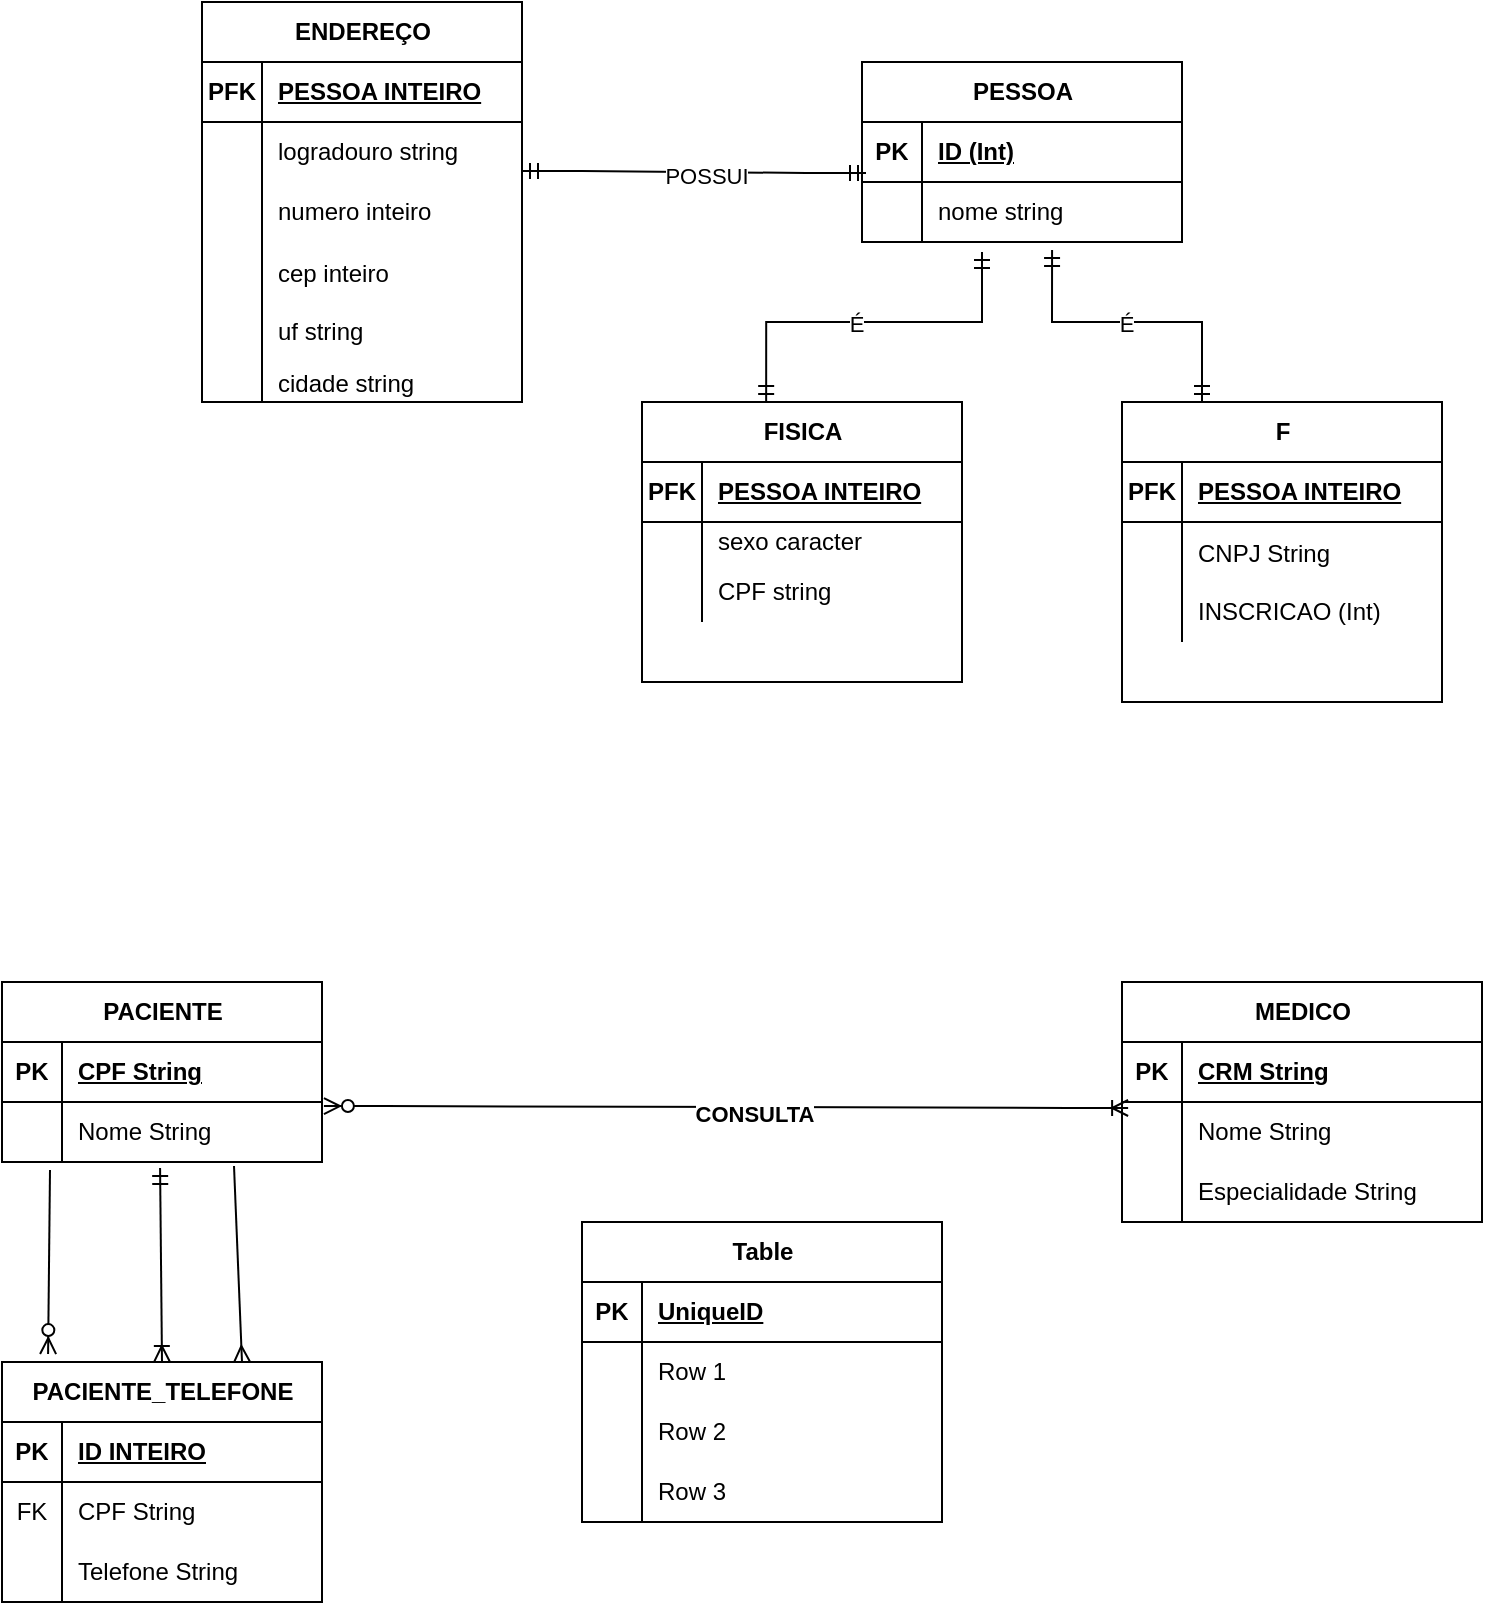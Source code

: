 <mxfile version="21.7.2" type="github">
  <diagram name="Página-1" id="itzSCBxukTbNSea_1x1B">
    <mxGraphModel dx="880" dy="446" grid="1" gridSize="10" guides="1" tooltips="1" connect="1" arrows="1" fold="1" page="1" pageScale="1" pageWidth="827" pageHeight="1169" math="0" shadow="0">
      <root>
        <mxCell id="0" />
        <mxCell id="1" parent="0" />
        <mxCell id="-SQ4wAe8xWoOGI1UiLiL-1" value="ENDEREÇO" style="shape=table;startSize=30;container=1;collapsible=1;childLayout=tableLayout;fixedRows=1;rowLines=0;fontStyle=1;align=center;resizeLast=1;html=1;" parent="1" vertex="1">
          <mxGeometry x="140" y="200" width="160" height="200" as="geometry" />
        </mxCell>
        <mxCell id="-SQ4wAe8xWoOGI1UiLiL-74" value="" style="shape=tableRow;horizontal=0;startSize=0;swimlaneHead=0;swimlaneBody=0;fillColor=none;collapsible=0;dropTarget=0;points=[[0,0.5],[1,0.5]];portConstraint=eastwest;top=0;left=0;right=0;bottom=1;" parent="-SQ4wAe8xWoOGI1UiLiL-1" vertex="1">
          <mxGeometry y="30" width="160" height="30" as="geometry" />
        </mxCell>
        <mxCell id="-SQ4wAe8xWoOGI1UiLiL-75" value="PFK" style="shape=partialRectangle;connectable=0;fillColor=none;top=0;left=0;bottom=0;right=0;fontStyle=1;overflow=hidden;whiteSpace=wrap;html=1;" parent="-SQ4wAe8xWoOGI1UiLiL-74" vertex="1">
          <mxGeometry width="30" height="30" as="geometry">
            <mxRectangle width="30" height="30" as="alternateBounds" />
          </mxGeometry>
        </mxCell>
        <mxCell id="-SQ4wAe8xWoOGI1UiLiL-76" value="PESSOA INTEIRO" style="shape=partialRectangle;connectable=0;fillColor=none;top=0;left=0;bottom=0;right=0;align=left;spacingLeft=6;fontStyle=5;overflow=hidden;whiteSpace=wrap;html=1;" parent="-SQ4wAe8xWoOGI1UiLiL-74" vertex="1">
          <mxGeometry x="30" width="130" height="30" as="geometry">
            <mxRectangle width="130" height="30" as="alternateBounds" />
          </mxGeometry>
        </mxCell>
        <mxCell id="-SQ4wAe8xWoOGI1UiLiL-5" value="" style="shape=tableRow;horizontal=0;startSize=0;swimlaneHead=0;swimlaneBody=0;fillColor=none;collapsible=0;dropTarget=0;points=[[0,0.5],[1,0.5]];portConstraint=eastwest;top=0;left=0;right=0;bottom=0;" parent="-SQ4wAe8xWoOGI1UiLiL-1" vertex="1">
          <mxGeometry y="60" width="160" height="30" as="geometry" />
        </mxCell>
        <mxCell id="-SQ4wAe8xWoOGI1UiLiL-6" value="" style="shape=partialRectangle;connectable=0;fillColor=none;top=0;left=0;bottom=0;right=0;editable=1;overflow=hidden;whiteSpace=wrap;html=1;" parent="-SQ4wAe8xWoOGI1UiLiL-5" vertex="1">
          <mxGeometry width="30" height="30" as="geometry">
            <mxRectangle width="30" height="30" as="alternateBounds" />
          </mxGeometry>
        </mxCell>
        <mxCell id="-SQ4wAe8xWoOGI1UiLiL-7" value="logradouro string" style="shape=partialRectangle;connectable=0;fillColor=none;top=0;left=0;bottom=0;right=0;align=left;spacingLeft=6;overflow=hidden;whiteSpace=wrap;html=1;" parent="-SQ4wAe8xWoOGI1UiLiL-5" vertex="1">
          <mxGeometry x="30" width="130" height="30" as="geometry">
            <mxRectangle width="130" height="30" as="alternateBounds" />
          </mxGeometry>
        </mxCell>
        <mxCell id="-SQ4wAe8xWoOGI1UiLiL-8" value="" style="shape=tableRow;horizontal=0;startSize=0;swimlaneHead=0;swimlaneBody=0;fillColor=none;collapsible=0;dropTarget=0;points=[[0,0.5],[1,0.5]];portConstraint=eastwest;top=0;left=0;right=0;bottom=0;" parent="-SQ4wAe8xWoOGI1UiLiL-1" vertex="1">
          <mxGeometry y="90" width="160" height="30" as="geometry" />
        </mxCell>
        <mxCell id="-SQ4wAe8xWoOGI1UiLiL-9" value="" style="shape=partialRectangle;connectable=0;fillColor=none;top=0;left=0;bottom=0;right=0;editable=1;overflow=hidden;whiteSpace=wrap;html=1;" parent="-SQ4wAe8xWoOGI1UiLiL-8" vertex="1">
          <mxGeometry width="30" height="30" as="geometry">
            <mxRectangle width="30" height="30" as="alternateBounds" />
          </mxGeometry>
        </mxCell>
        <mxCell id="-SQ4wAe8xWoOGI1UiLiL-10" value="numero inteiro" style="shape=partialRectangle;connectable=0;fillColor=none;top=0;left=0;bottom=0;right=0;align=left;spacingLeft=6;overflow=hidden;whiteSpace=wrap;html=1;" parent="-SQ4wAe8xWoOGI1UiLiL-8" vertex="1">
          <mxGeometry x="30" width="130" height="30" as="geometry">
            <mxRectangle width="130" height="30" as="alternateBounds" />
          </mxGeometry>
        </mxCell>
        <mxCell id="-SQ4wAe8xWoOGI1UiLiL-14" value="" style="shape=tableRow;horizontal=0;startSize=0;swimlaneHead=0;swimlaneBody=0;fillColor=none;collapsible=0;dropTarget=0;points=[[0,0.5],[1,0.5]];portConstraint=eastwest;top=0;left=0;right=0;bottom=0;" parent="-SQ4wAe8xWoOGI1UiLiL-1" vertex="1">
          <mxGeometry y="120" width="160" height="30" as="geometry" />
        </mxCell>
        <mxCell id="-SQ4wAe8xWoOGI1UiLiL-15" value="" style="shape=partialRectangle;connectable=0;fillColor=none;top=0;left=0;bottom=0;right=0;editable=1;overflow=hidden;" parent="-SQ4wAe8xWoOGI1UiLiL-14" vertex="1">
          <mxGeometry width="30" height="30" as="geometry">
            <mxRectangle width="30" height="30" as="alternateBounds" />
          </mxGeometry>
        </mxCell>
        <mxCell id="-SQ4wAe8xWoOGI1UiLiL-16" value="cep inteiro" style="shape=partialRectangle;connectable=0;fillColor=none;top=0;left=0;bottom=0;right=0;align=left;spacingLeft=6;overflow=hidden;" parent="-SQ4wAe8xWoOGI1UiLiL-14" vertex="1">
          <mxGeometry x="30" width="130" height="30" as="geometry">
            <mxRectangle width="130" height="30" as="alternateBounds" />
          </mxGeometry>
        </mxCell>
        <mxCell id="-SQ4wAe8xWoOGI1UiLiL-11" value="" style="shape=tableRow;horizontal=0;startSize=0;swimlaneHead=0;swimlaneBody=0;fillColor=none;collapsible=0;dropTarget=0;points=[[0,0.5],[1,0.5]];portConstraint=eastwest;top=0;left=0;right=0;bottom=0;" parent="-SQ4wAe8xWoOGI1UiLiL-1" vertex="1">
          <mxGeometry y="150" width="160" height="30" as="geometry" />
        </mxCell>
        <mxCell id="-SQ4wAe8xWoOGI1UiLiL-12" value="" style="shape=partialRectangle;connectable=0;fillColor=none;top=0;left=0;bottom=0;right=0;editable=1;overflow=hidden;whiteSpace=wrap;html=1;" parent="-SQ4wAe8xWoOGI1UiLiL-11" vertex="1">
          <mxGeometry width="30" height="30" as="geometry">
            <mxRectangle width="30" height="30" as="alternateBounds" />
          </mxGeometry>
        </mxCell>
        <mxCell id="-SQ4wAe8xWoOGI1UiLiL-13" value="uf string" style="shape=partialRectangle;connectable=0;fillColor=none;top=0;left=0;bottom=0;right=0;align=left;spacingLeft=6;overflow=hidden;whiteSpace=wrap;html=1;" parent="-SQ4wAe8xWoOGI1UiLiL-11" vertex="1">
          <mxGeometry x="30" width="130" height="30" as="geometry">
            <mxRectangle width="130" height="30" as="alternateBounds" />
          </mxGeometry>
        </mxCell>
        <mxCell id="-SQ4wAe8xWoOGI1UiLiL-17" value="" style="shape=tableRow;horizontal=0;startSize=0;swimlaneHead=0;swimlaneBody=0;fillColor=none;collapsible=0;dropTarget=0;points=[[0,0.5],[1,0.5]];portConstraint=eastwest;top=0;left=0;right=0;bottom=0;" parent="-SQ4wAe8xWoOGI1UiLiL-1" vertex="1">
          <mxGeometry y="180" width="160" height="20" as="geometry" />
        </mxCell>
        <mxCell id="-SQ4wAe8xWoOGI1UiLiL-18" value="" style="shape=partialRectangle;connectable=0;fillColor=none;top=0;left=0;bottom=0;right=0;editable=1;overflow=hidden;" parent="-SQ4wAe8xWoOGI1UiLiL-17" vertex="1">
          <mxGeometry width="30" height="20" as="geometry">
            <mxRectangle width="30" height="20" as="alternateBounds" />
          </mxGeometry>
        </mxCell>
        <mxCell id="-SQ4wAe8xWoOGI1UiLiL-19" value="cidade string" style="shape=partialRectangle;connectable=0;fillColor=none;top=0;left=0;bottom=0;right=0;align=left;spacingLeft=6;overflow=hidden;" parent="-SQ4wAe8xWoOGI1UiLiL-17" vertex="1">
          <mxGeometry x="30" width="130" height="20" as="geometry">
            <mxRectangle width="130" height="20" as="alternateBounds" />
          </mxGeometry>
        </mxCell>
        <mxCell id="-SQ4wAe8xWoOGI1UiLiL-20" value="PESSOA" style="shape=table;startSize=30;container=1;collapsible=1;childLayout=tableLayout;fixedRows=1;rowLines=0;fontStyle=1;align=center;resizeLast=1;html=1;" parent="1" vertex="1">
          <mxGeometry x="470" y="230" width="160" height="90" as="geometry" />
        </mxCell>
        <mxCell id="-SQ4wAe8xWoOGI1UiLiL-21" value="" style="shape=tableRow;horizontal=0;startSize=0;swimlaneHead=0;swimlaneBody=0;fillColor=none;collapsible=0;dropTarget=0;points=[[0,0.5],[1,0.5]];portConstraint=eastwest;top=0;left=0;right=0;bottom=1;" parent="-SQ4wAe8xWoOGI1UiLiL-20" vertex="1">
          <mxGeometry y="30" width="160" height="30" as="geometry" />
        </mxCell>
        <mxCell id="-SQ4wAe8xWoOGI1UiLiL-22" value="PK" style="shape=partialRectangle;connectable=0;fillColor=none;top=0;left=0;bottom=0;right=0;fontStyle=1;overflow=hidden;whiteSpace=wrap;html=1;" parent="-SQ4wAe8xWoOGI1UiLiL-21" vertex="1">
          <mxGeometry width="30" height="30" as="geometry">
            <mxRectangle width="30" height="30" as="alternateBounds" />
          </mxGeometry>
        </mxCell>
        <mxCell id="-SQ4wAe8xWoOGI1UiLiL-23" value="ID (Int)" style="shape=partialRectangle;connectable=0;fillColor=none;top=0;left=0;bottom=0;right=0;align=left;spacingLeft=6;fontStyle=5;overflow=hidden;whiteSpace=wrap;html=1;" parent="-SQ4wAe8xWoOGI1UiLiL-21" vertex="1">
          <mxGeometry x="30" width="130" height="30" as="geometry">
            <mxRectangle width="130" height="30" as="alternateBounds" />
          </mxGeometry>
        </mxCell>
        <mxCell id="-SQ4wAe8xWoOGI1UiLiL-27" value="" style="shape=tableRow;horizontal=0;startSize=0;swimlaneHead=0;swimlaneBody=0;fillColor=none;collapsible=0;dropTarget=0;points=[[0,0.5],[1,0.5]];portConstraint=eastwest;top=0;left=0;right=0;bottom=0;" parent="-SQ4wAe8xWoOGI1UiLiL-20" vertex="1">
          <mxGeometry y="60" width="160" height="30" as="geometry" />
        </mxCell>
        <mxCell id="-SQ4wAe8xWoOGI1UiLiL-28" value="" style="shape=partialRectangle;connectable=0;fillColor=none;top=0;left=0;bottom=0;right=0;editable=1;overflow=hidden;whiteSpace=wrap;html=1;" parent="-SQ4wAe8xWoOGI1UiLiL-27" vertex="1">
          <mxGeometry width="30" height="30" as="geometry">
            <mxRectangle width="30" height="30" as="alternateBounds" />
          </mxGeometry>
        </mxCell>
        <mxCell id="-SQ4wAe8xWoOGI1UiLiL-29" value="nome string" style="shape=partialRectangle;connectable=0;fillColor=none;top=0;left=0;bottom=0;right=0;align=left;spacingLeft=6;overflow=hidden;whiteSpace=wrap;html=1;" parent="-SQ4wAe8xWoOGI1UiLiL-27" vertex="1">
          <mxGeometry x="30" width="130" height="30" as="geometry">
            <mxRectangle width="130" height="30" as="alternateBounds" />
          </mxGeometry>
        </mxCell>
        <mxCell id="-SQ4wAe8xWoOGI1UiLiL-33" value="FISICA" style="shape=table;startSize=30;container=1;collapsible=1;childLayout=tableLayout;fixedRows=1;rowLines=0;fontStyle=1;align=center;resizeLast=1;html=1;" parent="1" vertex="1">
          <mxGeometry x="360" y="400" width="160" height="140" as="geometry" />
        </mxCell>
        <mxCell id="-SQ4wAe8xWoOGI1UiLiL-67" value="" style="shape=tableRow;horizontal=0;startSize=0;swimlaneHead=0;swimlaneBody=0;fillColor=none;collapsible=0;dropTarget=0;points=[[0,0.5],[1,0.5]];portConstraint=eastwest;top=0;left=0;right=0;bottom=1;" parent="-SQ4wAe8xWoOGI1UiLiL-33" vertex="1">
          <mxGeometry y="30" width="160" height="30" as="geometry" />
        </mxCell>
        <mxCell id="-SQ4wAe8xWoOGI1UiLiL-68" value="PFK" style="shape=partialRectangle;connectable=0;fillColor=none;top=0;left=0;bottom=0;right=0;fontStyle=1;overflow=hidden;whiteSpace=wrap;html=1;" parent="-SQ4wAe8xWoOGI1UiLiL-67" vertex="1">
          <mxGeometry width="30" height="30" as="geometry">
            <mxRectangle width="30" height="30" as="alternateBounds" />
          </mxGeometry>
        </mxCell>
        <mxCell id="-SQ4wAe8xWoOGI1UiLiL-69" value="PESSOA INTEIRO" style="shape=partialRectangle;connectable=0;fillColor=none;top=0;left=0;bottom=0;right=0;align=left;spacingLeft=6;fontStyle=5;overflow=hidden;whiteSpace=wrap;html=1;" parent="-SQ4wAe8xWoOGI1UiLiL-67" vertex="1">
          <mxGeometry x="30" width="130" height="30" as="geometry">
            <mxRectangle width="130" height="30" as="alternateBounds" />
          </mxGeometry>
        </mxCell>
        <mxCell id="-SQ4wAe8xWoOGI1UiLiL-37" value="" style="shape=tableRow;horizontal=0;startSize=0;swimlaneHead=0;swimlaneBody=0;fillColor=none;collapsible=0;dropTarget=0;points=[[0,0.5],[1,0.5]];portConstraint=eastwest;top=0;left=0;right=0;bottom=0;" parent="-SQ4wAe8xWoOGI1UiLiL-33" vertex="1">
          <mxGeometry y="60" width="160" height="20" as="geometry" />
        </mxCell>
        <mxCell id="-SQ4wAe8xWoOGI1UiLiL-38" value="" style="shape=partialRectangle;connectable=0;fillColor=none;top=0;left=0;bottom=0;right=0;editable=1;overflow=hidden;whiteSpace=wrap;html=1;" parent="-SQ4wAe8xWoOGI1UiLiL-37" vertex="1">
          <mxGeometry width="30" height="20" as="geometry">
            <mxRectangle width="30" height="20" as="alternateBounds" />
          </mxGeometry>
        </mxCell>
        <mxCell id="-SQ4wAe8xWoOGI1UiLiL-39" value="sexo caracter" style="shape=partialRectangle;connectable=0;fillColor=none;top=0;left=0;bottom=0;right=0;align=left;spacingLeft=6;overflow=hidden;whiteSpace=wrap;html=1;" parent="-SQ4wAe8xWoOGI1UiLiL-37" vertex="1">
          <mxGeometry x="30" width="130" height="20" as="geometry">
            <mxRectangle width="130" height="20" as="alternateBounds" />
          </mxGeometry>
        </mxCell>
        <mxCell id="-SQ4wAe8xWoOGI1UiLiL-40" value="" style="shape=tableRow;horizontal=0;startSize=0;swimlaneHead=0;swimlaneBody=0;fillColor=none;collapsible=0;dropTarget=0;points=[[0,0.5],[1,0.5]];portConstraint=eastwest;top=0;left=0;right=0;bottom=0;" parent="-SQ4wAe8xWoOGI1UiLiL-33" vertex="1">
          <mxGeometry y="80" width="160" height="30" as="geometry" />
        </mxCell>
        <mxCell id="-SQ4wAe8xWoOGI1UiLiL-41" value="" style="shape=partialRectangle;connectable=0;fillColor=none;top=0;left=0;bottom=0;right=0;editable=1;overflow=hidden;whiteSpace=wrap;html=1;" parent="-SQ4wAe8xWoOGI1UiLiL-40" vertex="1">
          <mxGeometry width="30" height="30" as="geometry">
            <mxRectangle width="30" height="30" as="alternateBounds" />
          </mxGeometry>
        </mxCell>
        <mxCell id="-SQ4wAe8xWoOGI1UiLiL-42" value="CPF string" style="shape=partialRectangle;connectable=0;fillColor=none;top=0;left=0;bottom=0;right=0;align=left;spacingLeft=6;overflow=hidden;whiteSpace=wrap;html=1;" parent="-SQ4wAe8xWoOGI1UiLiL-40" vertex="1">
          <mxGeometry x="30" width="130" height="30" as="geometry">
            <mxRectangle width="130" height="30" as="alternateBounds" />
          </mxGeometry>
        </mxCell>
        <mxCell id="-SQ4wAe8xWoOGI1UiLiL-46" value="F" style="shape=table;startSize=30;container=1;collapsible=1;childLayout=tableLayout;fixedRows=1;rowLines=0;fontStyle=1;align=center;resizeLast=1;html=1;" parent="1" vertex="1">
          <mxGeometry x="600" y="400" width="160" height="150" as="geometry" />
        </mxCell>
        <mxCell id="-SQ4wAe8xWoOGI1UiLiL-71" value="" style="shape=tableRow;horizontal=0;startSize=0;swimlaneHead=0;swimlaneBody=0;fillColor=none;collapsible=0;dropTarget=0;points=[[0,0.5],[1,0.5]];portConstraint=eastwest;top=0;left=0;right=0;bottom=1;" parent="-SQ4wAe8xWoOGI1UiLiL-46" vertex="1">
          <mxGeometry y="30" width="160" height="30" as="geometry" />
        </mxCell>
        <mxCell id="-SQ4wAe8xWoOGI1UiLiL-72" value="PFK" style="shape=partialRectangle;connectable=0;fillColor=none;top=0;left=0;bottom=0;right=0;fontStyle=1;overflow=hidden;whiteSpace=wrap;html=1;" parent="-SQ4wAe8xWoOGI1UiLiL-71" vertex="1">
          <mxGeometry width="30" height="30" as="geometry">
            <mxRectangle width="30" height="30" as="alternateBounds" />
          </mxGeometry>
        </mxCell>
        <mxCell id="-SQ4wAe8xWoOGI1UiLiL-73" value="PESSOA INTEIRO" style="shape=partialRectangle;connectable=0;fillColor=none;top=0;left=0;bottom=0;right=0;align=left;spacingLeft=6;fontStyle=5;overflow=hidden;whiteSpace=wrap;html=1;" parent="-SQ4wAe8xWoOGI1UiLiL-71" vertex="1">
          <mxGeometry x="30" width="130" height="30" as="geometry">
            <mxRectangle width="130" height="30" as="alternateBounds" />
          </mxGeometry>
        </mxCell>
        <mxCell id="-SQ4wAe8xWoOGI1UiLiL-63" value="" style="shape=tableRow;horizontal=0;startSize=0;swimlaneHead=0;swimlaneBody=0;fillColor=none;collapsible=0;dropTarget=0;points=[[0,0.5],[1,0.5]];portConstraint=eastwest;top=0;left=0;right=0;bottom=0;" parent="-SQ4wAe8xWoOGI1UiLiL-46" vertex="1">
          <mxGeometry y="60" width="160" height="30" as="geometry" />
        </mxCell>
        <mxCell id="-SQ4wAe8xWoOGI1UiLiL-64" value="" style="shape=partialRectangle;connectable=0;fillColor=none;top=0;left=0;bottom=0;right=0;editable=1;overflow=hidden;" parent="-SQ4wAe8xWoOGI1UiLiL-63" vertex="1">
          <mxGeometry width="30" height="30" as="geometry">
            <mxRectangle width="30" height="30" as="alternateBounds" />
          </mxGeometry>
        </mxCell>
        <mxCell id="-SQ4wAe8xWoOGI1UiLiL-65" value="CNPJ String" style="shape=partialRectangle;connectable=0;fillColor=none;top=0;left=0;bottom=0;right=0;align=left;spacingLeft=6;overflow=hidden;" parent="-SQ4wAe8xWoOGI1UiLiL-63" vertex="1">
          <mxGeometry x="30" width="130" height="30" as="geometry">
            <mxRectangle width="130" height="30" as="alternateBounds" />
          </mxGeometry>
        </mxCell>
        <mxCell id="-SQ4wAe8xWoOGI1UiLiL-50" value="" style="shape=tableRow;horizontal=0;startSize=0;swimlaneHead=0;swimlaneBody=0;fillColor=none;collapsible=0;dropTarget=0;points=[[0,0.5],[1,0.5]];portConstraint=eastwest;top=0;left=0;right=0;bottom=0;" parent="-SQ4wAe8xWoOGI1UiLiL-46" vertex="1">
          <mxGeometry y="90" width="160" height="30" as="geometry" />
        </mxCell>
        <mxCell id="-SQ4wAe8xWoOGI1UiLiL-51" value="" style="shape=partialRectangle;connectable=0;fillColor=none;top=0;left=0;bottom=0;right=0;editable=1;overflow=hidden;whiteSpace=wrap;html=1;" parent="-SQ4wAe8xWoOGI1UiLiL-50" vertex="1">
          <mxGeometry width="30" height="30" as="geometry">
            <mxRectangle width="30" height="30" as="alternateBounds" />
          </mxGeometry>
        </mxCell>
        <mxCell id="-SQ4wAe8xWoOGI1UiLiL-52" value="INSCRICAO (Int)" style="shape=partialRectangle;connectable=0;fillColor=none;top=0;left=0;bottom=0;right=0;align=left;spacingLeft=6;overflow=hidden;whiteSpace=wrap;html=1;" parent="-SQ4wAe8xWoOGI1UiLiL-50" vertex="1">
          <mxGeometry x="30" width="130" height="30" as="geometry">
            <mxRectangle width="130" height="30" as="alternateBounds" />
          </mxGeometry>
        </mxCell>
        <mxCell id="-SQ4wAe8xWoOGI1UiLiL-59" value="" style="edgeStyle=entityRelationEdgeStyle;fontSize=12;html=1;endArrow=ERmandOne;startArrow=ERmandOne;rounded=0;exitX=1.031;exitY=0.733;exitDx=0;exitDy=0;exitPerimeter=0;entryX=-0.019;entryY=0.767;entryDx=0;entryDy=0;entryPerimeter=0;" parent="1" edge="1">
          <mxGeometry width="100" height="100" relative="1" as="geometry">
            <mxPoint x="300.0" y="284.49" as="sourcePoint" />
            <mxPoint x="472.0" y="285.51" as="targetPoint" />
          </mxGeometry>
        </mxCell>
        <mxCell id="-SQ4wAe8xWoOGI1UiLiL-60" value="POSSUI" style="edgeLabel;html=1;align=center;verticalAlign=middle;resizable=0;points=[];" parent="-SQ4wAe8xWoOGI1UiLiL-59" vertex="1" connectable="0">
          <mxGeometry x="0.07" y="-2" relative="1" as="geometry">
            <mxPoint as="offset" />
          </mxGeometry>
        </mxCell>
        <mxCell id="-SQ4wAe8xWoOGI1UiLiL-61" value="" style="edgeStyle=orthogonalEdgeStyle;fontSize=12;html=1;endArrow=ERmandOne;startArrow=ERmandOne;rounded=0;exitX=0.388;exitY=-0.012;exitDx=0;exitDy=0;exitPerimeter=0;entryX=0.369;entryY=1.133;entryDx=0;entryDy=0;entryPerimeter=0;" parent="1" edge="1">
          <mxGeometry width="100" height="100" relative="1" as="geometry">
            <mxPoint x="422.08" y="400.0" as="sourcePoint" />
            <mxPoint x="529.04" y="324.95" as="targetPoint" />
            <Array as="points">
              <mxPoint x="422" y="360" />
              <mxPoint x="530" y="360" />
            </Array>
          </mxGeometry>
        </mxCell>
        <mxCell id="-SQ4wAe8xWoOGI1UiLiL-77" value="É" style="edgeLabel;html=1;align=center;verticalAlign=middle;resizable=0;points=[];" parent="-SQ4wAe8xWoOGI1UiLiL-61" vertex="1" connectable="0">
          <mxGeometry x="-0.083" y="-1" relative="1" as="geometry">
            <mxPoint as="offset" />
          </mxGeometry>
        </mxCell>
        <mxCell id="-SQ4wAe8xWoOGI1UiLiL-62" value="" style="edgeStyle=orthogonalEdgeStyle;fontSize=12;html=1;endArrow=ERmandOne;startArrow=ERmandOne;rounded=0;exitX=0.25;exitY=0;exitDx=0;exitDy=0;entryX=0.594;entryY=1.133;entryDx=0;entryDy=0;entryPerimeter=0;" parent="1" source="-SQ4wAe8xWoOGI1UiLiL-46" target="-SQ4wAe8xWoOGI1UiLiL-27" edge="1">
          <mxGeometry width="100" height="100" relative="1" as="geometry">
            <mxPoint x="630" y="380" as="sourcePoint" />
            <mxPoint x="730" y="280" as="targetPoint" />
            <Array as="points">
              <mxPoint x="640" y="360" />
              <mxPoint x="565" y="360" />
            </Array>
          </mxGeometry>
        </mxCell>
        <mxCell id="-SQ4wAe8xWoOGI1UiLiL-78" value="É" style="edgeLabel;html=1;align=center;verticalAlign=middle;resizable=0;points=[];" parent="-SQ4wAe8xWoOGI1UiLiL-62" vertex="1" connectable="0">
          <mxGeometry x="0.033" y="1" relative="1" as="geometry">
            <mxPoint as="offset" />
          </mxGeometry>
        </mxCell>
        <mxCell id="VukIGyCRntt_mb63dpNY-1" value="PACIENTE" style="shape=table;startSize=30;container=1;collapsible=1;childLayout=tableLayout;fixedRows=1;rowLines=0;fontStyle=1;align=center;resizeLast=1;html=1;" vertex="1" parent="1">
          <mxGeometry x="40" y="690" width="160" height="90" as="geometry" />
        </mxCell>
        <mxCell id="VukIGyCRntt_mb63dpNY-2" value="" style="shape=tableRow;horizontal=0;startSize=0;swimlaneHead=0;swimlaneBody=0;fillColor=none;collapsible=0;dropTarget=0;points=[[0,0.5],[1,0.5]];portConstraint=eastwest;top=0;left=0;right=0;bottom=1;" vertex="1" parent="VukIGyCRntt_mb63dpNY-1">
          <mxGeometry y="30" width="160" height="30" as="geometry" />
        </mxCell>
        <mxCell id="VukIGyCRntt_mb63dpNY-3" value="PK" style="shape=partialRectangle;connectable=0;fillColor=none;top=0;left=0;bottom=0;right=0;fontStyle=1;overflow=hidden;whiteSpace=wrap;html=1;" vertex="1" parent="VukIGyCRntt_mb63dpNY-2">
          <mxGeometry width="30" height="30" as="geometry">
            <mxRectangle width="30" height="30" as="alternateBounds" />
          </mxGeometry>
        </mxCell>
        <mxCell id="VukIGyCRntt_mb63dpNY-4" value="CPF String" style="shape=partialRectangle;connectable=0;fillColor=none;top=0;left=0;bottom=0;right=0;align=left;spacingLeft=6;fontStyle=5;overflow=hidden;whiteSpace=wrap;html=1;" vertex="1" parent="VukIGyCRntt_mb63dpNY-2">
          <mxGeometry x="30" width="130" height="30" as="geometry">
            <mxRectangle width="130" height="30" as="alternateBounds" />
          </mxGeometry>
        </mxCell>
        <mxCell id="VukIGyCRntt_mb63dpNY-5" value="" style="shape=tableRow;horizontal=0;startSize=0;swimlaneHead=0;swimlaneBody=0;fillColor=none;collapsible=0;dropTarget=0;points=[[0,0.5],[1,0.5]];portConstraint=eastwest;top=0;left=0;right=0;bottom=0;" vertex="1" parent="VukIGyCRntt_mb63dpNY-1">
          <mxGeometry y="60" width="160" height="30" as="geometry" />
        </mxCell>
        <mxCell id="VukIGyCRntt_mb63dpNY-6" value="" style="shape=partialRectangle;connectable=0;fillColor=none;top=0;left=0;bottom=0;right=0;editable=1;overflow=hidden;whiteSpace=wrap;html=1;" vertex="1" parent="VukIGyCRntt_mb63dpNY-5">
          <mxGeometry width="30" height="30" as="geometry">
            <mxRectangle width="30" height="30" as="alternateBounds" />
          </mxGeometry>
        </mxCell>
        <mxCell id="VukIGyCRntt_mb63dpNY-7" value="Nome String" style="shape=partialRectangle;connectable=0;fillColor=none;top=0;left=0;bottom=0;right=0;align=left;spacingLeft=6;overflow=hidden;whiteSpace=wrap;html=1;" vertex="1" parent="VukIGyCRntt_mb63dpNY-5">
          <mxGeometry x="30" width="130" height="30" as="geometry">
            <mxRectangle width="130" height="30" as="alternateBounds" />
          </mxGeometry>
        </mxCell>
        <mxCell id="VukIGyCRntt_mb63dpNY-14" value="MEDICO" style="shape=table;startSize=30;container=1;collapsible=1;childLayout=tableLayout;fixedRows=1;rowLines=0;fontStyle=1;align=center;resizeLast=1;html=1;" vertex="1" parent="1">
          <mxGeometry x="600" y="690" width="180" height="120" as="geometry" />
        </mxCell>
        <mxCell id="VukIGyCRntt_mb63dpNY-15" value="" style="shape=tableRow;horizontal=0;startSize=0;swimlaneHead=0;swimlaneBody=0;fillColor=none;collapsible=0;dropTarget=0;points=[[0,0.5],[1,0.5]];portConstraint=eastwest;top=0;left=0;right=0;bottom=1;" vertex="1" parent="VukIGyCRntt_mb63dpNY-14">
          <mxGeometry y="30" width="180" height="30" as="geometry" />
        </mxCell>
        <mxCell id="VukIGyCRntt_mb63dpNY-16" value="PK" style="shape=partialRectangle;connectable=0;fillColor=none;top=0;left=0;bottom=0;right=0;fontStyle=1;overflow=hidden;whiteSpace=wrap;html=1;" vertex="1" parent="VukIGyCRntt_mb63dpNY-15">
          <mxGeometry width="30" height="30" as="geometry">
            <mxRectangle width="30" height="30" as="alternateBounds" />
          </mxGeometry>
        </mxCell>
        <mxCell id="VukIGyCRntt_mb63dpNY-17" value="CRM String" style="shape=partialRectangle;connectable=0;fillColor=none;top=0;left=0;bottom=0;right=0;align=left;spacingLeft=6;fontStyle=5;overflow=hidden;whiteSpace=wrap;html=1;" vertex="1" parent="VukIGyCRntt_mb63dpNY-15">
          <mxGeometry x="30" width="150" height="30" as="geometry">
            <mxRectangle width="150" height="30" as="alternateBounds" />
          </mxGeometry>
        </mxCell>
        <mxCell id="VukIGyCRntt_mb63dpNY-18" value="" style="shape=tableRow;horizontal=0;startSize=0;swimlaneHead=0;swimlaneBody=0;fillColor=none;collapsible=0;dropTarget=0;points=[[0,0.5],[1,0.5]];portConstraint=eastwest;top=0;left=0;right=0;bottom=0;" vertex="1" parent="VukIGyCRntt_mb63dpNY-14">
          <mxGeometry y="60" width="180" height="30" as="geometry" />
        </mxCell>
        <mxCell id="VukIGyCRntt_mb63dpNY-19" value="" style="shape=partialRectangle;connectable=0;fillColor=none;top=0;left=0;bottom=0;right=0;editable=1;overflow=hidden;whiteSpace=wrap;html=1;" vertex="1" parent="VukIGyCRntt_mb63dpNY-18">
          <mxGeometry width="30" height="30" as="geometry">
            <mxRectangle width="30" height="30" as="alternateBounds" />
          </mxGeometry>
        </mxCell>
        <mxCell id="VukIGyCRntt_mb63dpNY-20" value="Nome String" style="shape=partialRectangle;connectable=0;fillColor=none;top=0;left=0;bottom=0;right=0;align=left;spacingLeft=6;overflow=hidden;whiteSpace=wrap;html=1;" vertex="1" parent="VukIGyCRntt_mb63dpNY-18">
          <mxGeometry x="30" width="150" height="30" as="geometry">
            <mxRectangle width="150" height="30" as="alternateBounds" />
          </mxGeometry>
        </mxCell>
        <mxCell id="VukIGyCRntt_mb63dpNY-21" value="" style="shape=tableRow;horizontal=0;startSize=0;swimlaneHead=0;swimlaneBody=0;fillColor=none;collapsible=0;dropTarget=0;points=[[0,0.5],[1,0.5]];portConstraint=eastwest;top=0;left=0;right=0;bottom=0;" vertex="1" parent="VukIGyCRntt_mb63dpNY-14">
          <mxGeometry y="90" width="180" height="30" as="geometry" />
        </mxCell>
        <mxCell id="VukIGyCRntt_mb63dpNY-22" value="" style="shape=partialRectangle;connectable=0;fillColor=none;top=0;left=0;bottom=0;right=0;editable=1;overflow=hidden;whiteSpace=wrap;html=1;" vertex="1" parent="VukIGyCRntt_mb63dpNY-21">
          <mxGeometry width="30" height="30" as="geometry">
            <mxRectangle width="30" height="30" as="alternateBounds" />
          </mxGeometry>
        </mxCell>
        <mxCell id="VukIGyCRntt_mb63dpNY-23" value="Especialidade String" style="shape=partialRectangle;connectable=0;fillColor=none;top=0;left=0;bottom=0;right=0;align=left;spacingLeft=6;overflow=hidden;whiteSpace=wrap;html=1;" vertex="1" parent="VukIGyCRntt_mb63dpNY-21">
          <mxGeometry x="30" width="150" height="30" as="geometry">
            <mxRectangle width="150" height="30" as="alternateBounds" />
          </mxGeometry>
        </mxCell>
        <mxCell id="VukIGyCRntt_mb63dpNY-43" value="" style="edgeStyle=entityRelationEdgeStyle;fontSize=12;html=1;endArrow=ERoneToMany;startArrow=ERzeroToMany;rounded=0;exitX=1.006;exitY=0.067;exitDx=0;exitDy=0;exitPerimeter=0;entryX=0.017;entryY=0.1;entryDx=0;entryDy=0;entryPerimeter=0;" edge="1" parent="1" source="VukIGyCRntt_mb63dpNY-5" target="VukIGyCRntt_mb63dpNY-18">
          <mxGeometry width="100" height="100" relative="1" as="geometry">
            <mxPoint x="420" y="780" as="sourcePoint" />
            <mxPoint x="520" y="680" as="targetPoint" />
          </mxGeometry>
        </mxCell>
        <mxCell id="VukIGyCRntt_mb63dpNY-44" value="&lt;b&gt;CONSULTA&lt;/b&gt;" style="edgeLabel;html=1;align=center;verticalAlign=middle;resizable=0;points=[];" vertex="1" connectable="0" parent="VukIGyCRntt_mb63dpNY-43">
          <mxGeometry x="0.068" y="-3" relative="1" as="geometry">
            <mxPoint as="offset" />
          </mxGeometry>
        </mxCell>
        <mxCell id="VukIGyCRntt_mb63dpNY-49" value="PACIENTE_TELEFONE" style="shape=table;startSize=30;container=1;collapsible=1;childLayout=tableLayout;fixedRows=1;rowLines=0;fontStyle=1;align=center;resizeLast=1;html=1;" vertex="1" parent="1">
          <mxGeometry x="40" y="880" width="160" height="120" as="geometry" />
        </mxCell>
        <mxCell id="VukIGyCRntt_mb63dpNY-50" value="" style="shape=tableRow;horizontal=0;startSize=0;swimlaneHead=0;swimlaneBody=0;fillColor=none;collapsible=0;dropTarget=0;points=[[0,0.5],[1,0.5]];portConstraint=eastwest;top=0;left=0;right=0;bottom=1;" vertex="1" parent="VukIGyCRntt_mb63dpNY-49">
          <mxGeometry y="30" width="160" height="30" as="geometry" />
        </mxCell>
        <mxCell id="VukIGyCRntt_mb63dpNY-51" value="PK" style="shape=partialRectangle;connectable=0;fillColor=none;top=0;left=0;bottom=0;right=0;fontStyle=1;overflow=hidden;whiteSpace=wrap;html=1;" vertex="1" parent="VukIGyCRntt_mb63dpNY-50">
          <mxGeometry width="30" height="30" as="geometry">
            <mxRectangle width="30" height="30" as="alternateBounds" />
          </mxGeometry>
        </mxCell>
        <mxCell id="VukIGyCRntt_mb63dpNY-52" value="ID INTEIRO" style="shape=partialRectangle;connectable=0;fillColor=none;top=0;left=0;bottom=0;right=0;align=left;spacingLeft=6;fontStyle=5;overflow=hidden;whiteSpace=wrap;html=1;" vertex="1" parent="VukIGyCRntt_mb63dpNY-50">
          <mxGeometry x="30" width="130" height="30" as="geometry">
            <mxRectangle width="130" height="30" as="alternateBounds" />
          </mxGeometry>
        </mxCell>
        <mxCell id="VukIGyCRntt_mb63dpNY-81" value="" style="shape=tableRow;horizontal=0;startSize=0;swimlaneHead=0;swimlaneBody=0;fillColor=none;collapsible=0;dropTarget=0;points=[[0,0.5],[1,0.5]];portConstraint=eastwest;top=0;left=0;right=0;bottom=0;" vertex="1" parent="VukIGyCRntt_mb63dpNY-49">
          <mxGeometry y="60" width="160" height="30" as="geometry" />
        </mxCell>
        <mxCell id="VukIGyCRntt_mb63dpNY-82" value="FK" style="shape=partialRectangle;connectable=0;fillColor=none;top=0;left=0;bottom=0;right=0;fontStyle=0;overflow=hidden;whiteSpace=wrap;html=1;" vertex="1" parent="VukIGyCRntt_mb63dpNY-81">
          <mxGeometry width="30" height="30" as="geometry">
            <mxRectangle width="30" height="30" as="alternateBounds" />
          </mxGeometry>
        </mxCell>
        <mxCell id="VukIGyCRntt_mb63dpNY-83" value="CPF String" style="shape=partialRectangle;connectable=0;fillColor=none;top=0;left=0;bottom=0;right=0;align=left;spacingLeft=6;fontStyle=0;overflow=hidden;whiteSpace=wrap;html=1;" vertex="1" parent="VukIGyCRntt_mb63dpNY-81">
          <mxGeometry x="30" width="130" height="30" as="geometry">
            <mxRectangle width="130" height="30" as="alternateBounds" />
          </mxGeometry>
        </mxCell>
        <mxCell id="VukIGyCRntt_mb63dpNY-59" value="" style="shape=tableRow;horizontal=0;startSize=0;swimlaneHead=0;swimlaneBody=0;fillColor=none;collapsible=0;dropTarget=0;points=[[0,0.5],[1,0.5]];portConstraint=eastwest;top=0;left=0;right=0;bottom=0;" vertex="1" parent="VukIGyCRntt_mb63dpNY-49">
          <mxGeometry y="90" width="160" height="30" as="geometry" />
        </mxCell>
        <mxCell id="VukIGyCRntt_mb63dpNY-60" value="" style="shape=partialRectangle;connectable=0;fillColor=none;top=0;left=0;bottom=0;right=0;editable=1;overflow=hidden;whiteSpace=wrap;html=1;" vertex="1" parent="VukIGyCRntt_mb63dpNY-59">
          <mxGeometry width="30" height="30" as="geometry">
            <mxRectangle width="30" height="30" as="alternateBounds" />
          </mxGeometry>
        </mxCell>
        <mxCell id="VukIGyCRntt_mb63dpNY-61" value="Telefone String" style="shape=partialRectangle;connectable=0;fillColor=none;top=0;left=0;bottom=0;right=0;align=left;spacingLeft=6;overflow=hidden;whiteSpace=wrap;html=1;" vertex="1" parent="VukIGyCRntt_mb63dpNY-59">
          <mxGeometry x="30" width="130" height="30" as="geometry">
            <mxRectangle width="130" height="30" as="alternateBounds" />
          </mxGeometry>
        </mxCell>
        <mxCell id="VukIGyCRntt_mb63dpNY-65" value="" style="fontSize=12;html=1;endArrow=ERoneToMany;startArrow=ERmandOne;rounded=0;exitX=0.494;exitY=1.1;exitDx=0;exitDy=0;exitPerimeter=0;entryX=0.5;entryY=0;entryDx=0;entryDy=0;" edge="1" parent="1" source="VukIGyCRntt_mb63dpNY-5" target="VukIGyCRntt_mb63dpNY-49">
          <mxGeometry width="100" height="100" relative="1" as="geometry">
            <mxPoint x="420" y="980" as="sourcePoint" />
            <mxPoint x="520" y="880" as="targetPoint" />
          </mxGeometry>
        </mxCell>
        <mxCell id="VukIGyCRntt_mb63dpNY-66" value="" style="fontSize=12;html=1;endArrow=ERmany;rounded=0;exitX=0.725;exitY=1.067;exitDx=0;exitDy=0;exitPerimeter=0;entryX=0.75;entryY=0;entryDx=0;entryDy=0;" edge="1" parent="1" source="VukIGyCRntt_mb63dpNY-5" target="VukIGyCRntt_mb63dpNY-49">
          <mxGeometry width="100" height="100" relative="1" as="geometry">
            <mxPoint x="420" y="980" as="sourcePoint" />
            <mxPoint x="520" y="880" as="targetPoint" />
          </mxGeometry>
        </mxCell>
        <mxCell id="VukIGyCRntt_mb63dpNY-67" value="" style="fontSize=12;html=1;endArrow=ERzeroToMany;endFill=1;rounded=0;exitX=0.15;exitY=1.133;exitDx=0;exitDy=0;exitPerimeter=0;entryX=0.144;entryY=-0.033;entryDx=0;entryDy=0;entryPerimeter=0;" edge="1" parent="1" source="VukIGyCRntt_mb63dpNY-5" target="VukIGyCRntt_mb63dpNY-49">
          <mxGeometry width="100" height="100" relative="1" as="geometry">
            <mxPoint x="420" y="880" as="sourcePoint" />
            <mxPoint x="520" y="780" as="targetPoint" />
          </mxGeometry>
        </mxCell>
        <mxCell id="VukIGyCRntt_mb63dpNY-68" value="Table" style="shape=table;startSize=30;container=1;collapsible=1;childLayout=tableLayout;fixedRows=1;rowLines=0;fontStyle=1;align=center;resizeLast=1;html=1;" vertex="1" parent="1">
          <mxGeometry x="330" y="810" width="180" height="150" as="geometry" />
        </mxCell>
        <mxCell id="VukIGyCRntt_mb63dpNY-69" value="" style="shape=tableRow;horizontal=0;startSize=0;swimlaneHead=0;swimlaneBody=0;fillColor=none;collapsible=0;dropTarget=0;points=[[0,0.5],[1,0.5]];portConstraint=eastwest;top=0;left=0;right=0;bottom=1;" vertex="1" parent="VukIGyCRntt_mb63dpNY-68">
          <mxGeometry y="30" width="180" height="30" as="geometry" />
        </mxCell>
        <mxCell id="VukIGyCRntt_mb63dpNY-70" value="PK" style="shape=partialRectangle;connectable=0;fillColor=none;top=0;left=0;bottom=0;right=0;fontStyle=1;overflow=hidden;whiteSpace=wrap;html=1;" vertex="1" parent="VukIGyCRntt_mb63dpNY-69">
          <mxGeometry width="30" height="30" as="geometry">
            <mxRectangle width="30" height="30" as="alternateBounds" />
          </mxGeometry>
        </mxCell>
        <mxCell id="VukIGyCRntt_mb63dpNY-71" value="UniqueID" style="shape=partialRectangle;connectable=0;fillColor=none;top=0;left=0;bottom=0;right=0;align=left;spacingLeft=6;fontStyle=5;overflow=hidden;whiteSpace=wrap;html=1;" vertex="1" parent="VukIGyCRntt_mb63dpNY-69">
          <mxGeometry x="30" width="150" height="30" as="geometry">
            <mxRectangle width="150" height="30" as="alternateBounds" />
          </mxGeometry>
        </mxCell>
        <mxCell id="VukIGyCRntt_mb63dpNY-72" value="" style="shape=tableRow;horizontal=0;startSize=0;swimlaneHead=0;swimlaneBody=0;fillColor=none;collapsible=0;dropTarget=0;points=[[0,0.5],[1,0.5]];portConstraint=eastwest;top=0;left=0;right=0;bottom=0;" vertex="1" parent="VukIGyCRntt_mb63dpNY-68">
          <mxGeometry y="60" width="180" height="30" as="geometry" />
        </mxCell>
        <mxCell id="VukIGyCRntt_mb63dpNY-73" value="" style="shape=partialRectangle;connectable=0;fillColor=none;top=0;left=0;bottom=0;right=0;editable=1;overflow=hidden;whiteSpace=wrap;html=1;" vertex="1" parent="VukIGyCRntt_mb63dpNY-72">
          <mxGeometry width="30" height="30" as="geometry">
            <mxRectangle width="30" height="30" as="alternateBounds" />
          </mxGeometry>
        </mxCell>
        <mxCell id="VukIGyCRntt_mb63dpNY-74" value="Row 1" style="shape=partialRectangle;connectable=0;fillColor=none;top=0;left=0;bottom=0;right=0;align=left;spacingLeft=6;overflow=hidden;whiteSpace=wrap;html=1;" vertex="1" parent="VukIGyCRntt_mb63dpNY-72">
          <mxGeometry x="30" width="150" height="30" as="geometry">
            <mxRectangle width="150" height="30" as="alternateBounds" />
          </mxGeometry>
        </mxCell>
        <mxCell id="VukIGyCRntt_mb63dpNY-75" value="" style="shape=tableRow;horizontal=0;startSize=0;swimlaneHead=0;swimlaneBody=0;fillColor=none;collapsible=0;dropTarget=0;points=[[0,0.5],[1,0.5]];portConstraint=eastwest;top=0;left=0;right=0;bottom=0;" vertex="1" parent="VukIGyCRntt_mb63dpNY-68">
          <mxGeometry y="90" width="180" height="30" as="geometry" />
        </mxCell>
        <mxCell id="VukIGyCRntt_mb63dpNY-76" value="" style="shape=partialRectangle;connectable=0;fillColor=none;top=0;left=0;bottom=0;right=0;editable=1;overflow=hidden;whiteSpace=wrap;html=1;" vertex="1" parent="VukIGyCRntt_mb63dpNY-75">
          <mxGeometry width="30" height="30" as="geometry">
            <mxRectangle width="30" height="30" as="alternateBounds" />
          </mxGeometry>
        </mxCell>
        <mxCell id="VukIGyCRntt_mb63dpNY-77" value="Row 2" style="shape=partialRectangle;connectable=0;fillColor=none;top=0;left=0;bottom=0;right=0;align=left;spacingLeft=6;overflow=hidden;whiteSpace=wrap;html=1;" vertex="1" parent="VukIGyCRntt_mb63dpNY-75">
          <mxGeometry x="30" width="150" height="30" as="geometry">
            <mxRectangle width="150" height="30" as="alternateBounds" />
          </mxGeometry>
        </mxCell>
        <mxCell id="VukIGyCRntt_mb63dpNY-78" value="" style="shape=tableRow;horizontal=0;startSize=0;swimlaneHead=0;swimlaneBody=0;fillColor=none;collapsible=0;dropTarget=0;points=[[0,0.5],[1,0.5]];portConstraint=eastwest;top=0;left=0;right=0;bottom=0;" vertex="1" parent="VukIGyCRntt_mb63dpNY-68">
          <mxGeometry y="120" width="180" height="30" as="geometry" />
        </mxCell>
        <mxCell id="VukIGyCRntt_mb63dpNY-79" value="" style="shape=partialRectangle;connectable=0;fillColor=none;top=0;left=0;bottom=0;right=0;editable=1;overflow=hidden;whiteSpace=wrap;html=1;" vertex="1" parent="VukIGyCRntt_mb63dpNY-78">
          <mxGeometry width="30" height="30" as="geometry">
            <mxRectangle width="30" height="30" as="alternateBounds" />
          </mxGeometry>
        </mxCell>
        <mxCell id="VukIGyCRntt_mb63dpNY-80" value="Row 3" style="shape=partialRectangle;connectable=0;fillColor=none;top=0;left=0;bottom=0;right=0;align=left;spacingLeft=6;overflow=hidden;whiteSpace=wrap;html=1;" vertex="1" parent="VukIGyCRntt_mb63dpNY-78">
          <mxGeometry x="30" width="150" height="30" as="geometry">
            <mxRectangle width="150" height="30" as="alternateBounds" />
          </mxGeometry>
        </mxCell>
      </root>
    </mxGraphModel>
  </diagram>
</mxfile>
